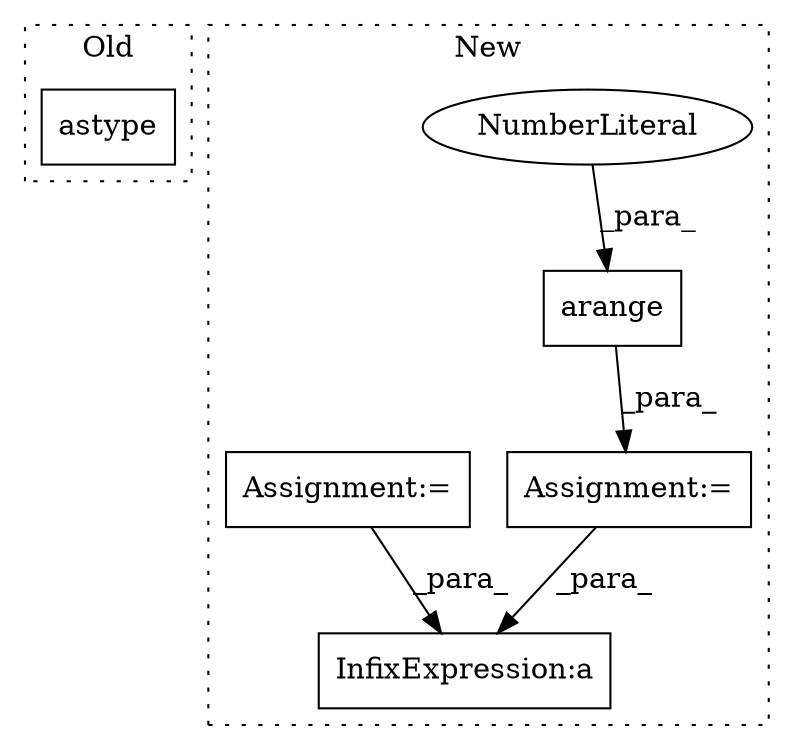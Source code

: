 digraph G {
subgraph cluster0 {
1 [label="astype" a="32" s="11644,11660" l="7,1" shape="box"];
label = "Old";
style="dotted";
}
subgraph cluster1 {
2 [label="arange" a="32" s="11889,11901" l="7,1" shape="box"];
3 [label="Assignment:=" a="7" s="11876" l="35" shape="box"];
4 [label="InfixExpression:a" a="27" s="11805" l="3" shape="box"];
5 [label="NumberLiteral" a="34" s="11896" l="1" shape="ellipse"];
6 [label="Assignment:=" a="7" s="11727" l="1" shape="box"];
label = "New";
style="dotted";
}
2 -> 3 [label="_para_"];
3 -> 4 [label="_para_"];
5 -> 2 [label="_para_"];
6 -> 4 [label="_para_"];
}